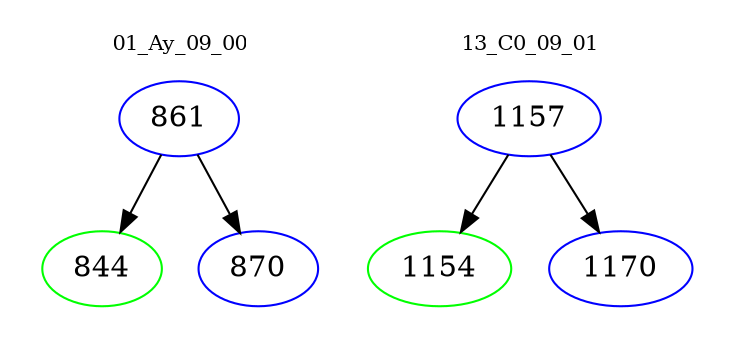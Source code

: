 digraph{
subgraph cluster_0 {
color = white
label = "01_Ay_09_00";
fontsize=10;
T0_861 [label="861", color="blue"]
T0_861 -> T0_844 [color="black"]
T0_844 [label="844", color="green"]
T0_861 -> T0_870 [color="black"]
T0_870 [label="870", color="blue"]
}
subgraph cluster_1 {
color = white
label = "13_C0_09_01";
fontsize=10;
T1_1157 [label="1157", color="blue"]
T1_1157 -> T1_1154 [color="black"]
T1_1154 [label="1154", color="green"]
T1_1157 -> T1_1170 [color="black"]
T1_1170 [label="1170", color="blue"]
}
}
